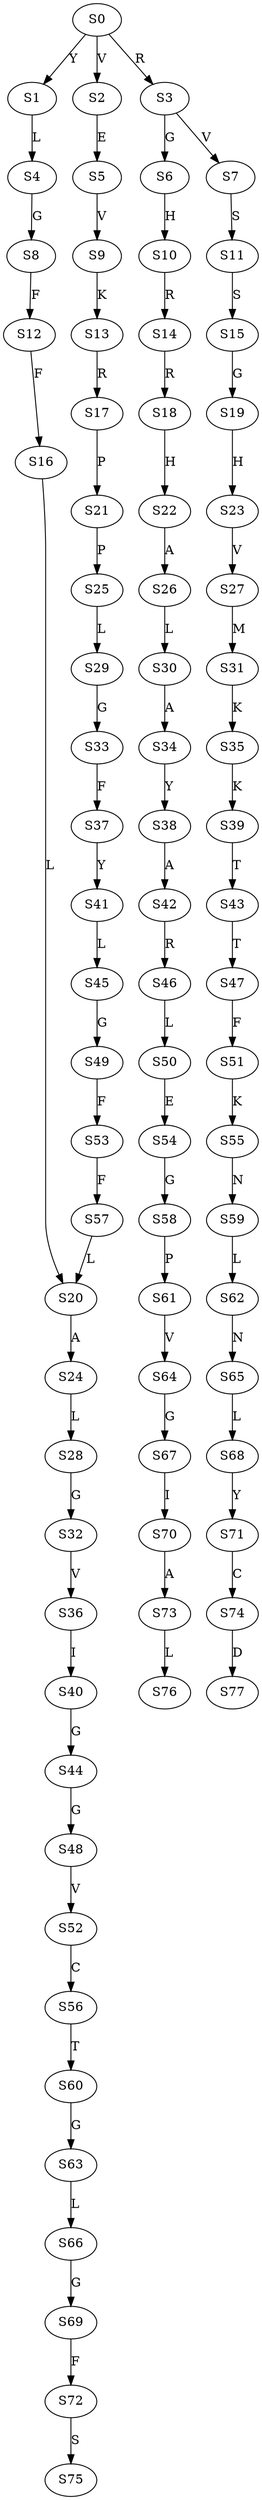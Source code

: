 strict digraph  {
	S0 -> S1 [ label = Y ];
	S0 -> S2 [ label = V ];
	S0 -> S3 [ label = R ];
	S1 -> S4 [ label = L ];
	S2 -> S5 [ label = E ];
	S3 -> S6 [ label = G ];
	S3 -> S7 [ label = V ];
	S4 -> S8 [ label = G ];
	S5 -> S9 [ label = V ];
	S6 -> S10 [ label = H ];
	S7 -> S11 [ label = S ];
	S8 -> S12 [ label = F ];
	S9 -> S13 [ label = K ];
	S10 -> S14 [ label = R ];
	S11 -> S15 [ label = S ];
	S12 -> S16 [ label = F ];
	S13 -> S17 [ label = R ];
	S14 -> S18 [ label = R ];
	S15 -> S19 [ label = G ];
	S16 -> S20 [ label = L ];
	S17 -> S21 [ label = P ];
	S18 -> S22 [ label = H ];
	S19 -> S23 [ label = H ];
	S20 -> S24 [ label = A ];
	S21 -> S25 [ label = P ];
	S22 -> S26 [ label = A ];
	S23 -> S27 [ label = V ];
	S24 -> S28 [ label = L ];
	S25 -> S29 [ label = L ];
	S26 -> S30 [ label = L ];
	S27 -> S31 [ label = M ];
	S28 -> S32 [ label = G ];
	S29 -> S33 [ label = G ];
	S30 -> S34 [ label = A ];
	S31 -> S35 [ label = K ];
	S32 -> S36 [ label = V ];
	S33 -> S37 [ label = F ];
	S34 -> S38 [ label = Y ];
	S35 -> S39 [ label = K ];
	S36 -> S40 [ label = I ];
	S37 -> S41 [ label = Y ];
	S38 -> S42 [ label = A ];
	S39 -> S43 [ label = T ];
	S40 -> S44 [ label = G ];
	S41 -> S45 [ label = L ];
	S42 -> S46 [ label = R ];
	S43 -> S47 [ label = T ];
	S44 -> S48 [ label = G ];
	S45 -> S49 [ label = G ];
	S46 -> S50 [ label = L ];
	S47 -> S51 [ label = F ];
	S48 -> S52 [ label = V ];
	S49 -> S53 [ label = F ];
	S50 -> S54 [ label = E ];
	S51 -> S55 [ label = K ];
	S52 -> S56 [ label = C ];
	S53 -> S57 [ label = F ];
	S54 -> S58 [ label = G ];
	S55 -> S59 [ label = N ];
	S56 -> S60 [ label = T ];
	S57 -> S20 [ label = L ];
	S58 -> S61 [ label = P ];
	S59 -> S62 [ label = L ];
	S60 -> S63 [ label = G ];
	S61 -> S64 [ label = V ];
	S62 -> S65 [ label = N ];
	S63 -> S66 [ label = L ];
	S64 -> S67 [ label = G ];
	S65 -> S68 [ label = L ];
	S66 -> S69 [ label = G ];
	S67 -> S70 [ label = I ];
	S68 -> S71 [ label = Y ];
	S69 -> S72 [ label = F ];
	S70 -> S73 [ label = A ];
	S71 -> S74 [ label = C ];
	S72 -> S75 [ label = S ];
	S73 -> S76 [ label = L ];
	S74 -> S77 [ label = D ];
}

